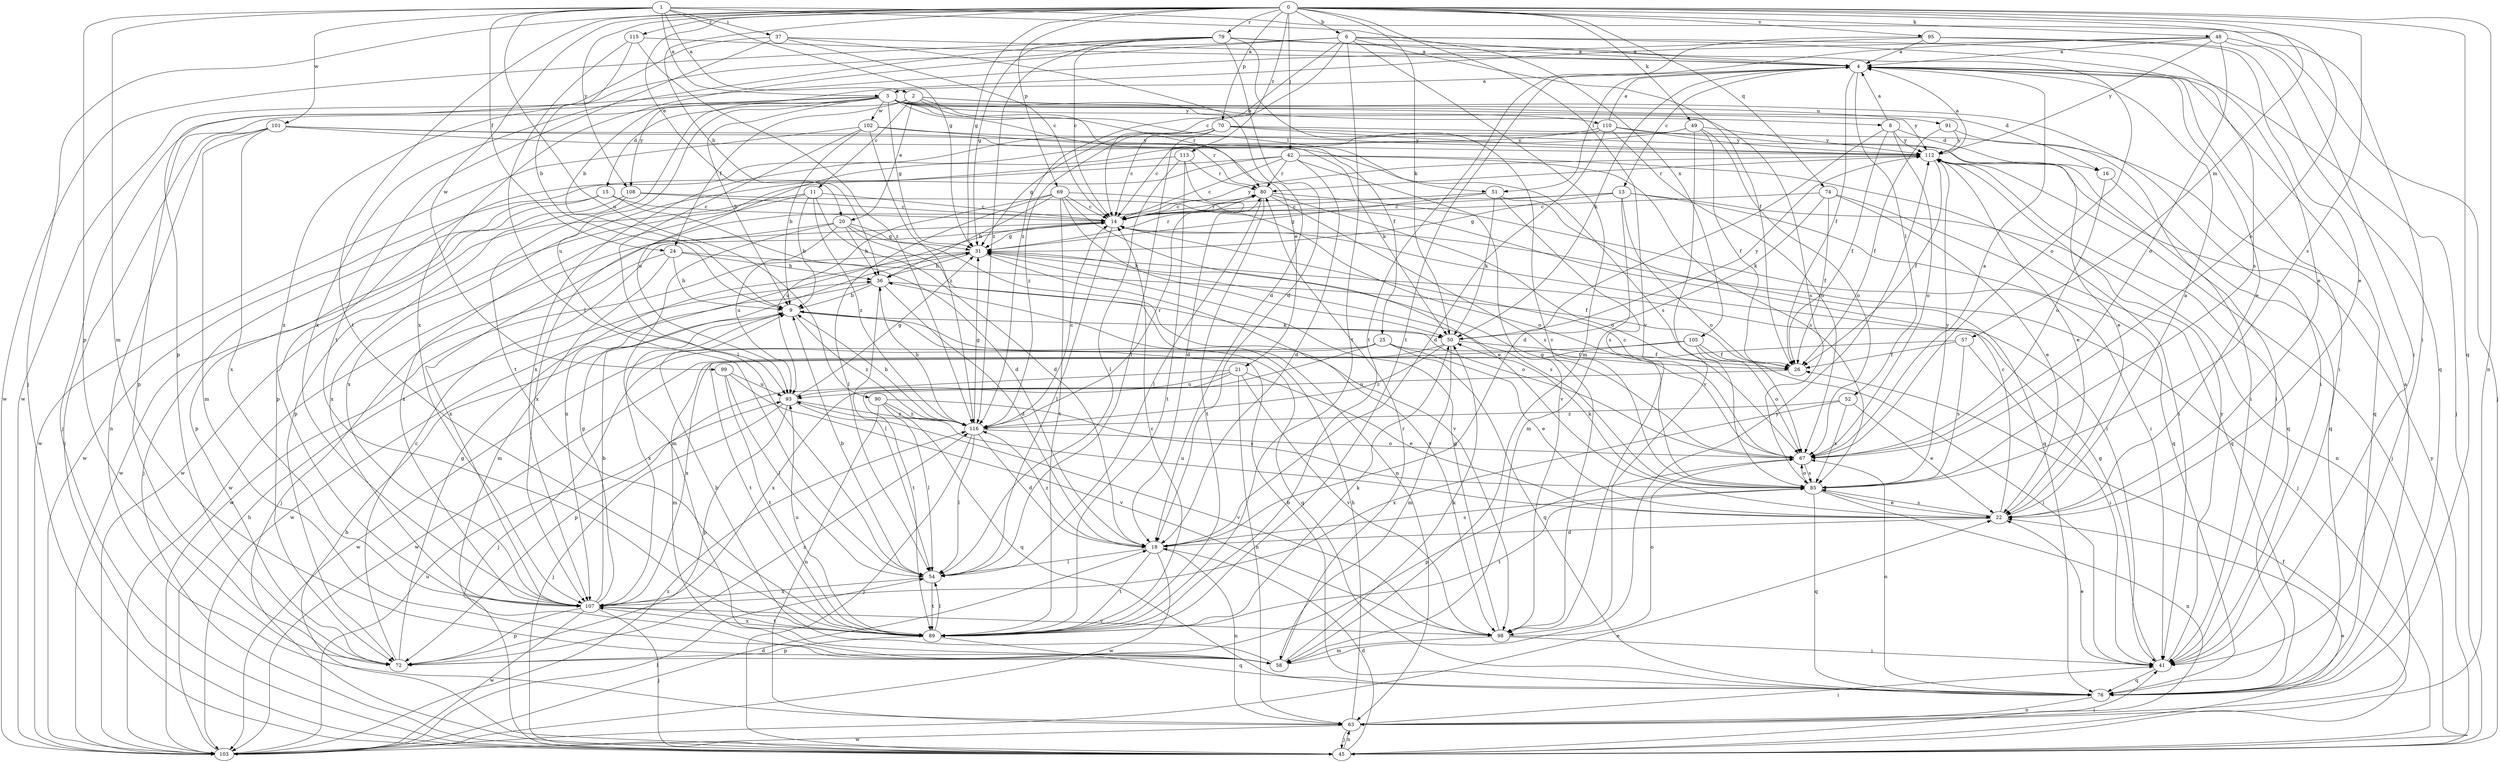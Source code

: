 strict digraph  {
0;
1;
2;
3;
4;
6;
8;
9;
11;
13;
14;
15;
16;
18;
20;
21;
22;
24;
25;
26;
31;
36;
37;
41;
42;
45;
48;
49;
50;
51;
52;
54;
57;
58;
63;
67;
69;
70;
72;
74;
76;
79;
80;
85;
89;
90;
91;
93;
95;
98;
99;
101;
102;
103;
105;
107;
108;
110;
112;
113;
115;
116;
0 -> 6  [label=b];
0 -> 20  [label=e];
0 -> 31  [label=g];
0 -> 36  [label=h];
0 -> 42  [label=j];
0 -> 45  [label=j];
0 -> 48  [label=k];
0 -> 49  [label=k];
0 -> 50  [label=k];
0 -> 57  [label=m];
0 -> 63  [label=n];
0 -> 67  [label=o];
0 -> 69  [label=p];
0 -> 70  [label=p];
0 -> 74  [label=q];
0 -> 76  [label=q];
0 -> 79  [label=r];
0 -> 85  [label=s];
0 -> 89  [label=t];
0 -> 95  [label=v];
0 -> 98  [label=v];
0 -> 99  [label=w];
0 -> 108  [label=y];
0 -> 113  [label=z];
0 -> 115  [label=z];
1 -> 2  [label=a];
1 -> 3  [label=a];
1 -> 24  [label=f];
1 -> 31  [label=g];
1 -> 37  [label=i];
1 -> 41  [label=i];
1 -> 58  [label=m];
1 -> 72  [label=p];
1 -> 90  [label=u];
1 -> 101  [label=w];
1 -> 105  [label=x];
2 -> 11  [label=c];
2 -> 15  [label=d];
2 -> 20  [label=e];
2 -> 24  [label=f];
2 -> 41  [label=i];
2 -> 51  [label=l];
2 -> 80  [label=r];
2 -> 91  [label=u];
3 -> 8  [label=b];
3 -> 9  [label=b];
3 -> 16  [label=d];
3 -> 21  [label=e];
3 -> 25  [label=f];
3 -> 31  [label=g];
3 -> 45  [label=j];
3 -> 72  [label=p];
3 -> 85  [label=s];
3 -> 89  [label=t];
3 -> 93  [label=u];
3 -> 102  [label=w];
3 -> 108  [label=y];
3 -> 110  [label=y];
3 -> 112  [label=y];
4 -> 3  [label=a];
4 -> 13  [label=c];
4 -> 22  [label=e];
4 -> 26  [label=f];
4 -> 41  [label=i];
4 -> 45  [label=j];
4 -> 50  [label=k];
4 -> 51  [label=l];
4 -> 52  [label=l];
6 -> 4  [label=a];
6 -> 14  [label=c];
6 -> 22  [label=e];
6 -> 26  [label=f];
6 -> 58  [label=m];
6 -> 85  [label=s];
6 -> 89  [label=t];
6 -> 103  [label=w];
6 -> 107  [label=x];
6 -> 116  [label=z];
8 -> 4  [label=a];
8 -> 16  [label=d];
8 -> 18  [label=d];
8 -> 26  [label=f];
8 -> 67  [label=o];
8 -> 112  [label=y];
9 -> 50  [label=k];
9 -> 76  [label=q];
9 -> 107  [label=x];
9 -> 116  [label=z];
11 -> 9  [label=b];
11 -> 14  [label=c];
11 -> 18  [label=d];
11 -> 103  [label=w];
11 -> 107  [label=x];
11 -> 116  [label=z];
13 -> 14  [label=c];
13 -> 31  [label=g];
13 -> 58  [label=m];
13 -> 63  [label=n];
13 -> 67  [label=o];
13 -> 76  [label=q];
13 -> 107  [label=x];
14 -> 31  [label=g];
14 -> 45  [label=j];
14 -> 54  [label=l];
14 -> 80  [label=r];
14 -> 103  [label=w];
14 -> 107  [label=x];
14 -> 112  [label=y];
15 -> 14  [label=c];
15 -> 18  [label=d];
15 -> 45  [label=j];
15 -> 72  [label=p];
16 -> 67  [label=o];
16 -> 76  [label=q];
18 -> 54  [label=l];
18 -> 63  [label=n];
18 -> 85  [label=s];
18 -> 89  [label=t];
18 -> 103  [label=w];
18 -> 116  [label=z];
20 -> 31  [label=g];
20 -> 36  [label=h];
20 -> 58  [label=m];
20 -> 63  [label=n];
20 -> 93  [label=u];
20 -> 98  [label=v];
20 -> 107  [label=x];
21 -> 22  [label=e];
21 -> 63  [label=n];
21 -> 72  [label=p];
21 -> 93  [label=u];
21 -> 98  [label=v];
21 -> 107  [label=x];
22 -> 4  [label=a];
22 -> 14  [label=c];
22 -> 18  [label=d];
22 -> 85  [label=s];
22 -> 93  [label=u];
24 -> 9  [label=b];
24 -> 26  [label=f];
24 -> 36  [label=h];
24 -> 45  [label=j];
24 -> 58  [label=m];
25 -> 22  [label=e];
25 -> 26  [label=f];
25 -> 45  [label=j];
25 -> 76  [label=q];
25 -> 89  [label=t];
25 -> 103  [label=w];
26 -> 93  [label=u];
31 -> 36  [label=h];
31 -> 80  [label=r];
31 -> 85  [label=s];
31 -> 98  [label=v];
31 -> 103  [label=w];
36 -> 9  [label=b];
36 -> 18  [label=d];
36 -> 54  [label=l];
36 -> 67  [label=o];
36 -> 103  [label=w];
37 -> 4  [label=a];
37 -> 14  [label=c];
37 -> 18  [label=d];
37 -> 89  [label=t];
37 -> 107  [label=x];
41 -> 22  [label=e];
41 -> 31  [label=g];
41 -> 76  [label=q];
41 -> 112  [label=y];
42 -> 14  [label=c];
42 -> 18  [label=d];
42 -> 41  [label=i];
42 -> 72  [label=p];
42 -> 80  [label=r];
42 -> 85  [label=s];
42 -> 98  [label=v];
42 -> 103  [label=w];
45 -> 9  [label=b];
45 -> 18  [label=d];
45 -> 22  [label=e];
45 -> 26  [label=f];
45 -> 41  [label=i];
45 -> 63  [label=n];
45 -> 112  [label=y];
48 -> 4  [label=a];
48 -> 9  [label=b];
48 -> 41  [label=i];
48 -> 45  [label=j];
48 -> 67  [label=o];
48 -> 89  [label=t];
48 -> 112  [label=y];
49 -> 26  [label=f];
49 -> 67  [label=o];
49 -> 93  [label=u];
49 -> 98  [label=v];
49 -> 107  [label=x];
49 -> 112  [label=y];
50 -> 26  [label=f];
50 -> 58  [label=m];
50 -> 103  [label=w];
50 -> 112  [label=y];
50 -> 116  [label=z];
51 -> 14  [label=c];
51 -> 31  [label=g];
51 -> 50  [label=k];
51 -> 76  [label=q];
51 -> 85  [label=s];
52 -> 22  [label=e];
52 -> 85  [label=s];
52 -> 107  [label=x];
52 -> 116  [label=z];
54 -> 9  [label=b];
54 -> 89  [label=t];
54 -> 107  [label=x];
57 -> 26  [label=f];
57 -> 41  [label=i];
57 -> 85  [label=s];
57 -> 107  [label=x];
58 -> 9  [label=b];
58 -> 50  [label=k];
58 -> 80  [label=r];
58 -> 112  [label=y];
63 -> 36  [label=h];
63 -> 41  [label=i];
63 -> 45  [label=j];
63 -> 103  [label=w];
67 -> 4  [label=a];
67 -> 14  [label=c];
67 -> 31  [label=g];
67 -> 72  [label=p];
67 -> 85  [label=s];
69 -> 14  [label=c];
69 -> 22  [label=e];
69 -> 36  [label=h];
69 -> 50  [label=k];
69 -> 54  [label=l];
69 -> 67  [label=o];
69 -> 89  [label=t];
69 -> 93  [label=u];
70 -> 14  [label=c];
70 -> 31  [label=g];
70 -> 41  [label=i];
70 -> 54  [label=l];
70 -> 76  [label=q];
70 -> 112  [label=y];
70 -> 116  [label=z];
72 -> 14  [label=c];
72 -> 31  [label=g];
72 -> 116  [label=z];
74 -> 14  [label=c];
74 -> 22  [label=e];
74 -> 26  [label=f];
74 -> 50  [label=k];
74 -> 76  [label=q];
76 -> 4  [label=a];
76 -> 9  [label=b];
76 -> 63  [label=n];
76 -> 67  [label=o];
79 -> 4  [label=a];
79 -> 14  [label=c];
79 -> 18  [label=d];
79 -> 31  [label=g];
79 -> 67  [label=o];
79 -> 98  [label=v];
79 -> 103  [label=w];
79 -> 107  [label=x];
79 -> 116  [label=z];
80 -> 14  [label=c];
80 -> 41  [label=i];
80 -> 54  [label=l];
80 -> 67  [label=o];
80 -> 85  [label=s];
80 -> 89  [label=t];
85 -> 22  [label=e];
85 -> 50  [label=k];
85 -> 63  [label=n];
85 -> 67  [label=o];
85 -> 76  [label=q];
85 -> 89  [label=t];
85 -> 112  [label=y];
89 -> 14  [label=c];
89 -> 50  [label=k];
89 -> 54  [label=l];
89 -> 72  [label=p];
89 -> 76  [label=q];
89 -> 93  [label=u];
89 -> 107  [label=x];
90 -> 54  [label=l];
90 -> 63  [label=n];
90 -> 76  [label=q];
90 -> 85  [label=s];
90 -> 116  [label=z];
91 -> 26  [label=f];
91 -> 41  [label=i];
91 -> 112  [label=y];
93 -> 31  [label=g];
93 -> 45  [label=j];
93 -> 72  [label=p];
93 -> 98  [label=v];
93 -> 116  [label=z];
95 -> 4  [label=a];
95 -> 22  [label=e];
95 -> 72  [label=p];
95 -> 76  [label=q];
95 -> 89  [label=t];
98 -> 31  [label=g];
98 -> 41  [label=i];
98 -> 58  [label=m];
98 -> 67  [label=o];
99 -> 54  [label=l];
99 -> 89  [label=t];
99 -> 93  [label=u];
99 -> 98  [label=v];
101 -> 45  [label=j];
101 -> 58  [label=m];
101 -> 63  [label=n];
101 -> 80  [label=r];
101 -> 85  [label=s];
101 -> 107  [label=x];
101 -> 112  [label=y];
102 -> 9  [label=b];
102 -> 50  [label=k];
102 -> 54  [label=l];
102 -> 103  [label=w];
102 -> 112  [label=y];
102 -> 116  [label=z];
103 -> 18  [label=d];
103 -> 22  [label=e];
103 -> 36  [label=h];
103 -> 54  [label=l];
103 -> 93  [label=u];
103 -> 116  [label=z];
105 -> 26  [label=f];
105 -> 41  [label=i];
105 -> 58  [label=m];
105 -> 67  [label=o];
105 -> 89  [label=t];
107 -> 9  [label=b];
107 -> 31  [label=g];
107 -> 45  [label=j];
107 -> 72  [label=p];
107 -> 89  [label=t];
107 -> 98  [label=v];
107 -> 103  [label=w];
108 -> 14  [label=c];
108 -> 41  [label=i];
108 -> 103  [label=w];
108 -> 107  [label=x];
110 -> 4  [label=a];
110 -> 14  [label=c];
110 -> 18  [label=d];
110 -> 22  [label=e];
110 -> 67  [label=o];
110 -> 72  [label=p];
110 -> 112  [label=y];
112 -> 4  [label=a];
112 -> 22  [label=e];
112 -> 26  [label=f];
112 -> 45  [label=j];
112 -> 76  [label=q];
112 -> 80  [label=r];
113 -> 18  [label=d];
113 -> 54  [label=l];
113 -> 80  [label=r];
113 -> 89  [label=t];
113 -> 107  [label=x];
115 -> 4  [label=a];
115 -> 9  [label=b];
115 -> 54  [label=l];
115 -> 116  [label=z];
116 -> 9  [label=b];
116 -> 14  [label=c];
116 -> 18  [label=d];
116 -> 31  [label=g];
116 -> 36  [label=h];
116 -> 45  [label=j];
116 -> 54  [label=l];
116 -> 67  [label=o];
116 -> 80  [label=r];
}
